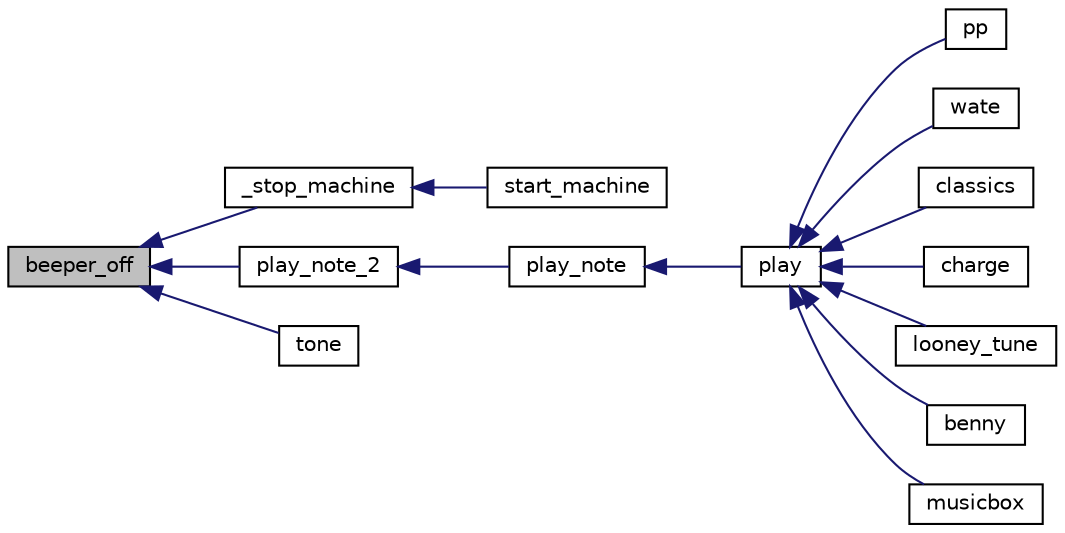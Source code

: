 digraph "beeper_off"
{
  edge [fontname="Helvetica",fontsize="10",labelfontname="Helvetica",labelfontsize="10"];
  node [fontname="Helvetica",fontsize="10",shape=record];
  rankdir="LR";
  Node1 [label="beeper_off",height=0.2,width=0.4,color="black", fillcolor="grey75", style="filled" fontcolor="black"];
  Node1 -> Node2 [dir="back",color="midnightblue",fontsize="10",style="solid",fontname="Helvetica"];
  Node2 [label="_stop_machine",height=0.2,width=0.4,color="black", fillcolor="white", style="filled",URL="$startstp_8c.html#af49aa2ff6fdc9c54196bcec458bb3af4"];
  Node2 -> Node3 [dir="back",color="midnightblue",fontsize="10",style="solid",fontname="Helvetica"];
  Node3 [label="start_machine",height=0.2,width=0.4,color="black", fillcolor="white", style="filled",URL="$startstp_8c.html#ad098292050d6059ef0b3af84dac1ef6f"];
  Node1 -> Node4 [dir="back",color="midnightblue",fontsize="10",style="solid",fontname="Helvetica"];
  Node4 [label="play_note_2",height=0.2,width=0.4,color="black", fillcolor="white", style="filled",URL="$tunes_8c.html#ad64a752477bb35b9b4f09eec3f7e3281"];
  Node4 -> Node5 [dir="back",color="midnightblue",fontsize="10",style="solid",fontname="Helvetica"];
  Node5 [label="play_note",height=0.2,width=0.4,color="black", fillcolor="white", style="filled",URL="$tunes_8c.html#a389a29b1aa7cd3e5f0ab7e0a50eb81c2"];
  Node5 -> Node6 [dir="back",color="midnightblue",fontsize="10",style="solid",fontname="Helvetica"];
  Node6 [label="play",height=0.2,width=0.4,color="black", fillcolor="white", style="filled",URL="$tunes_8c.html#a61c7b7a1cc359cd0de25088e9c3d5017"];
  Node6 -> Node7 [dir="back",color="midnightblue",fontsize="10",style="solid",fontname="Helvetica"];
  Node7 [label="pp",height=0.2,width=0.4,color="black", fillcolor="white", style="filled",URL="$tunes_8c.html#aab385898c7322dcbfda7e057e52f33d1"];
  Node6 -> Node8 [dir="back",color="midnightblue",fontsize="10",style="solid",fontname="Helvetica"];
  Node8 [label="wate",height=0.2,width=0.4,color="black", fillcolor="white", style="filled",URL="$tunes_8c.html#af6d9ec9e05c437b9572aa6bd07f93100"];
  Node6 -> Node9 [dir="back",color="midnightblue",fontsize="10",style="solid",fontname="Helvetica"];
  Node9 [label="classics",height=0.2,width=0.4,color="black", fillcolor="white", style="filled",URL="$tunes_8c.html#a991cece580a5054465383b47cadb0535"];
  Node6 -> Node10 [dir="back",color="midnightblue",fontsize="10",style="solid",fontname="Helvetica"];
  Node10 [label="charge",height=0.2,width=0.4,color="black", fillcolor="white", style="filled",URL="$tunes_8c.html#a31061818a5a2cf68539ca073374286d3"];
  Node6 -> Node11 [dir="back",color="midnightblue",fontsize="10",style="solid",fontname="Helvetica"];
  Node11 [label="looney_tune",height=0.2,width=0.4,color="black", fillcolor="white", style="filled",URL="$tunes_8c.html#a32560516df494caa35d60ad505fb8086"];
  Node6 -> Node12 [dir="back",color="midnightblue",fontsize="10",style="solid",fontname="Helvetica"];
  Node12 [label="benny",height=0.2,width=0.4,color="black", fillcolor="white", style="filled",URL="$tunes_8c.html#a700ae836bbc833421cd1f7ac0f7460c4"];
  Node6 -> Node13 [dir="back",color="midnightblue",fontsize="10",style="solid",fontname="Helvetica"];
  Node13 [label="musicbox",height=0.2,width=0.4,color="black", fillcolor="white", style="filled",URL="$tunes_8c.html#acfec480eb7453765b7fa452e7b62f315"];
  Node1 -> Node14 [dir="back",color="midnightblue",fontsize="10",style="solid",fontname="Helvetica"];
  Node14 [label="tone",height=0.2,width=0.4,color="black", fillcolor="white", style="filled",URL="$lib__hb_8c.html#aabe762cad0063d9271131f3cc306a0e8"];
}
